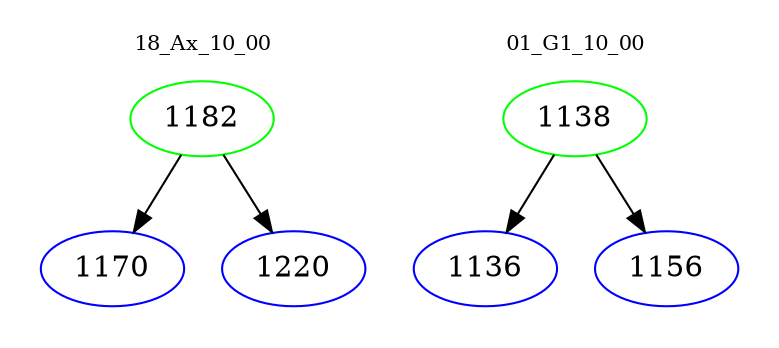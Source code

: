digraph{
subgraph cluster_0 {
color = white
label = "18_Ax_10_00";
fontsize=10;
T0_1182 [label="1182", color="green"]
T0_1182 -> T0_1170 [color="black"]
T0_1170 [label="1170", color="blue"]
T0_1182 -> T0_1220 [color="black"]
T0_1220 [label="1220", color="blue"]
}
subgraph cluster_1 {
color = white
label = "01_G1_10_00";
fontsize=10;
T1_1138 [label="1138", color="green"]
T1_1138 -> T1_1136 [color="black"]
T1_1136 [label="1136", color="blue"]
T1_1138 -> T1_1156 [color="black"]
T1_1156 [label="1156", color="blue"]
}
}
